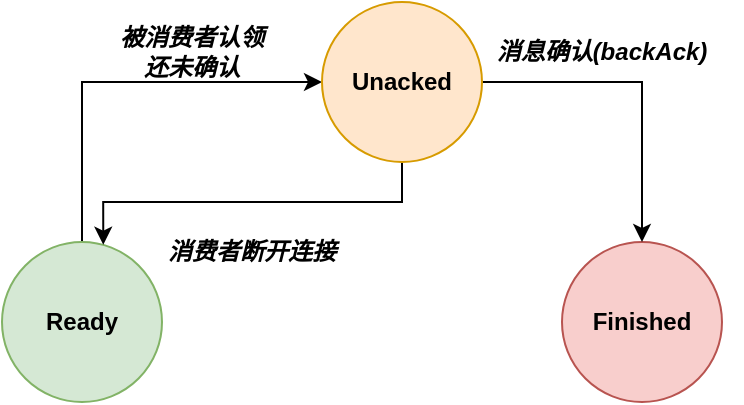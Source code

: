 <mxfile version="16.6.6" type="github">
  <diagram id="6xJRDM1QoWBWI83p1I_l" name="Page-1">
    <mxGraphModel dx="782" dy="513" grid="1" gridSize="10" guides="1" tooltips="1" connect="1" arrows="1" fold="1" page="1" pageScale="1" pageWidth="827" pageHeight="1169" math="0" shadow="0">
      <root>
        <mxCell id="0" />
        <mxCell id="1" parent="0" />
        <mxCell id="CC7cFBXtrCmxxU7XEx0d-4" style="edgeStyle=orthogonalEdgeStyle;rounded=0;orthogonalLoop=1;jettySize=auto;html=1;entryX=0;entryY=0.5;entryDx=0;entryDy=0;exitX=0.5;exitY=0;exitDx=0;exitDy=0;" edge="1" parent="1" source="CC7cFBXtrCmxxU7XEx0d-1" target="CC7cFBXtrCmxxU7XEx0d-3">
          <mxGeometry relative="1" as="geometry" />
        </mxCell>
        <mxCell id="CC7cFBXtrCmxxU7XEx0d-1" value="&lt;b&gt;Ready&lt;/b&gt;" style="ellipse;whiteSpace=wrap;html=1;aspect=fixed;fillColor=#d5e8d4;strokeColor=#82b366;" vertex="1" parent="1">
          <mxGeometry x="200" y="160" width="80" height="80" as="geometry" />
        </mxCell>
        <mxCell id="CC7cFBXtrCmxxU7XEx0d-2" value="&lt;b&gt;Finished&lt;/b&gt;" style="ellipse;whiteSpace=wrap;html=1;aspect=fixed;fillColor=#f8cecc;strokeColor=#b85450;" vertex="1" parent="1">
          <mxGeometry x="480" y="160" width="80" height="80" as="geometry" />
        </mxCell>
        <mxCell id="CC7cFBXtrCmxxU7XEx0d-7" style="edgeStyle=orthogonalEdgeStyle;rounded=0;orthogonalLoop=1;jettySize=auto;html=1;exitX=0.5;exitY=1;exitDx=0;exitDy=0;entryX=0.633;entryY=0.017;entryDx=0;entryDy=0;entryPerimeter=0;" edge="1" parent="1" source="CC7cFBXtrCmxxU7XEx0d-3" target="CC7cFBXtrCmxxU7XEx0d-1">
          <mxGeometry relative="1" as="geometry" />
        </mxCell>
        <mxCell id="CC7cFBXtrCmxxU7XEx0d-8" style="edgeStyle=orthogonalEdgeStyle;rounded=0;orthogonalLoop=1;jettySize=auto;html=1;exitX=1;exitY=0.5;exitDx=0;exitDy=0;entryX=0.5;entryY=0;entryDx=0;entryDy=0;" edge="1" parent="1" source="CC7cFBXtrCmxxU7XEx0d-3" target="CC7cFBXtrCmxxU7XEx0d-2">
          <mxGeometry relative="1" as="geometry" />
        </mxCell>
        <mxCell id="CC7cFBXtrCmxxU7XEx0d-3" value="&lt;b&gt;Unacked&lt;/b&gt;" style="ellipse;whiteSpace=wrap;html=1;aspect=fixed;fillColor=#ffe6cc;strokeColor=#d79b00;" vertex="1" parent="1">
          <mxGeometry x="360" y="40" width="80" height="80" as="geometry" />
        </mxCell>
        <mxCell id="CC7cFBXtrCmxxU7XEx0d-6" value="&lt;i&gt;&lt;b&gt;被消费者认领&lt;br&gt;还未确认&lt;/b&gt;&lt;/i&gt;" style="text;html=1;strokeColor=none;fillColor=none;align=center;verticalAlign=middle;whiteSpace=wrap;rounded=0;" vertex="1" parent="1">
          <mxGeometry x="250" y="50" width="90" height="30" as="geometry" />
        </mxCell>
        <mxCell id="CC7cFBXtrCmxxU7XEx0d-10" value="&lt;i&gt;&lt;b&gt;消费者断开连接&lt;/b&gt;&lt;br&gt;&lt;/i&gt;" style="text;html=1;strokeColor=none;fillColor=none;align=center;verticalAlign=middle;whiteSpace=wrap;rounded=0;" vertex="1" parent="1">
          <mxGeometry x="280" y="150" width="90" height="30" as="geometry" />
        </mxCell>
        <mxCell id="CC7cFBXtrCmxxU7XEx0d-11" value="&lt;i&gt;&lt;b&gt;消息确认(backAck)&lt;/b&gt;&lt;br&gt;&lt;/i&gt;" style="text;html=1;strokeColor=none;fillColor=none;align=center;verticalAlign=middle;whiteSpace=wrap;rounded=0;" vertex="1" parent="1">
          <mxGeometry x="430" y="50" width="140" height="30" as="geometry" />
        </mxCell>
      </root>
    </mxGraphModel>
  </diagram>
</mxfile>
